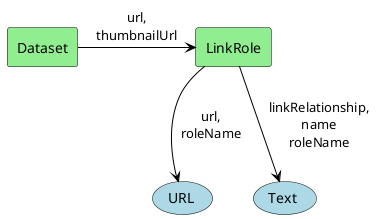 @startuml

!define Class agent
!define Property usecase

skinparam Property {
BackgroundColor LightBlue
BorderColor Black
  ArrowColor Black
  linetype Ortho
}

skinparam Class {
BackgroundColor LightGreen
BorderColor Black
ArrowColor Black
linetype Ortho
}

Class Dataset
Class LinkRole

Dataset -right-> LinkRole : "url,\nthumbnailUrl"

LinkRole -down-> (URL) : "url,\nroleName"

LinkRole -down-> (Text) : "linkRelationship,\nname\nroleName"





@enduml